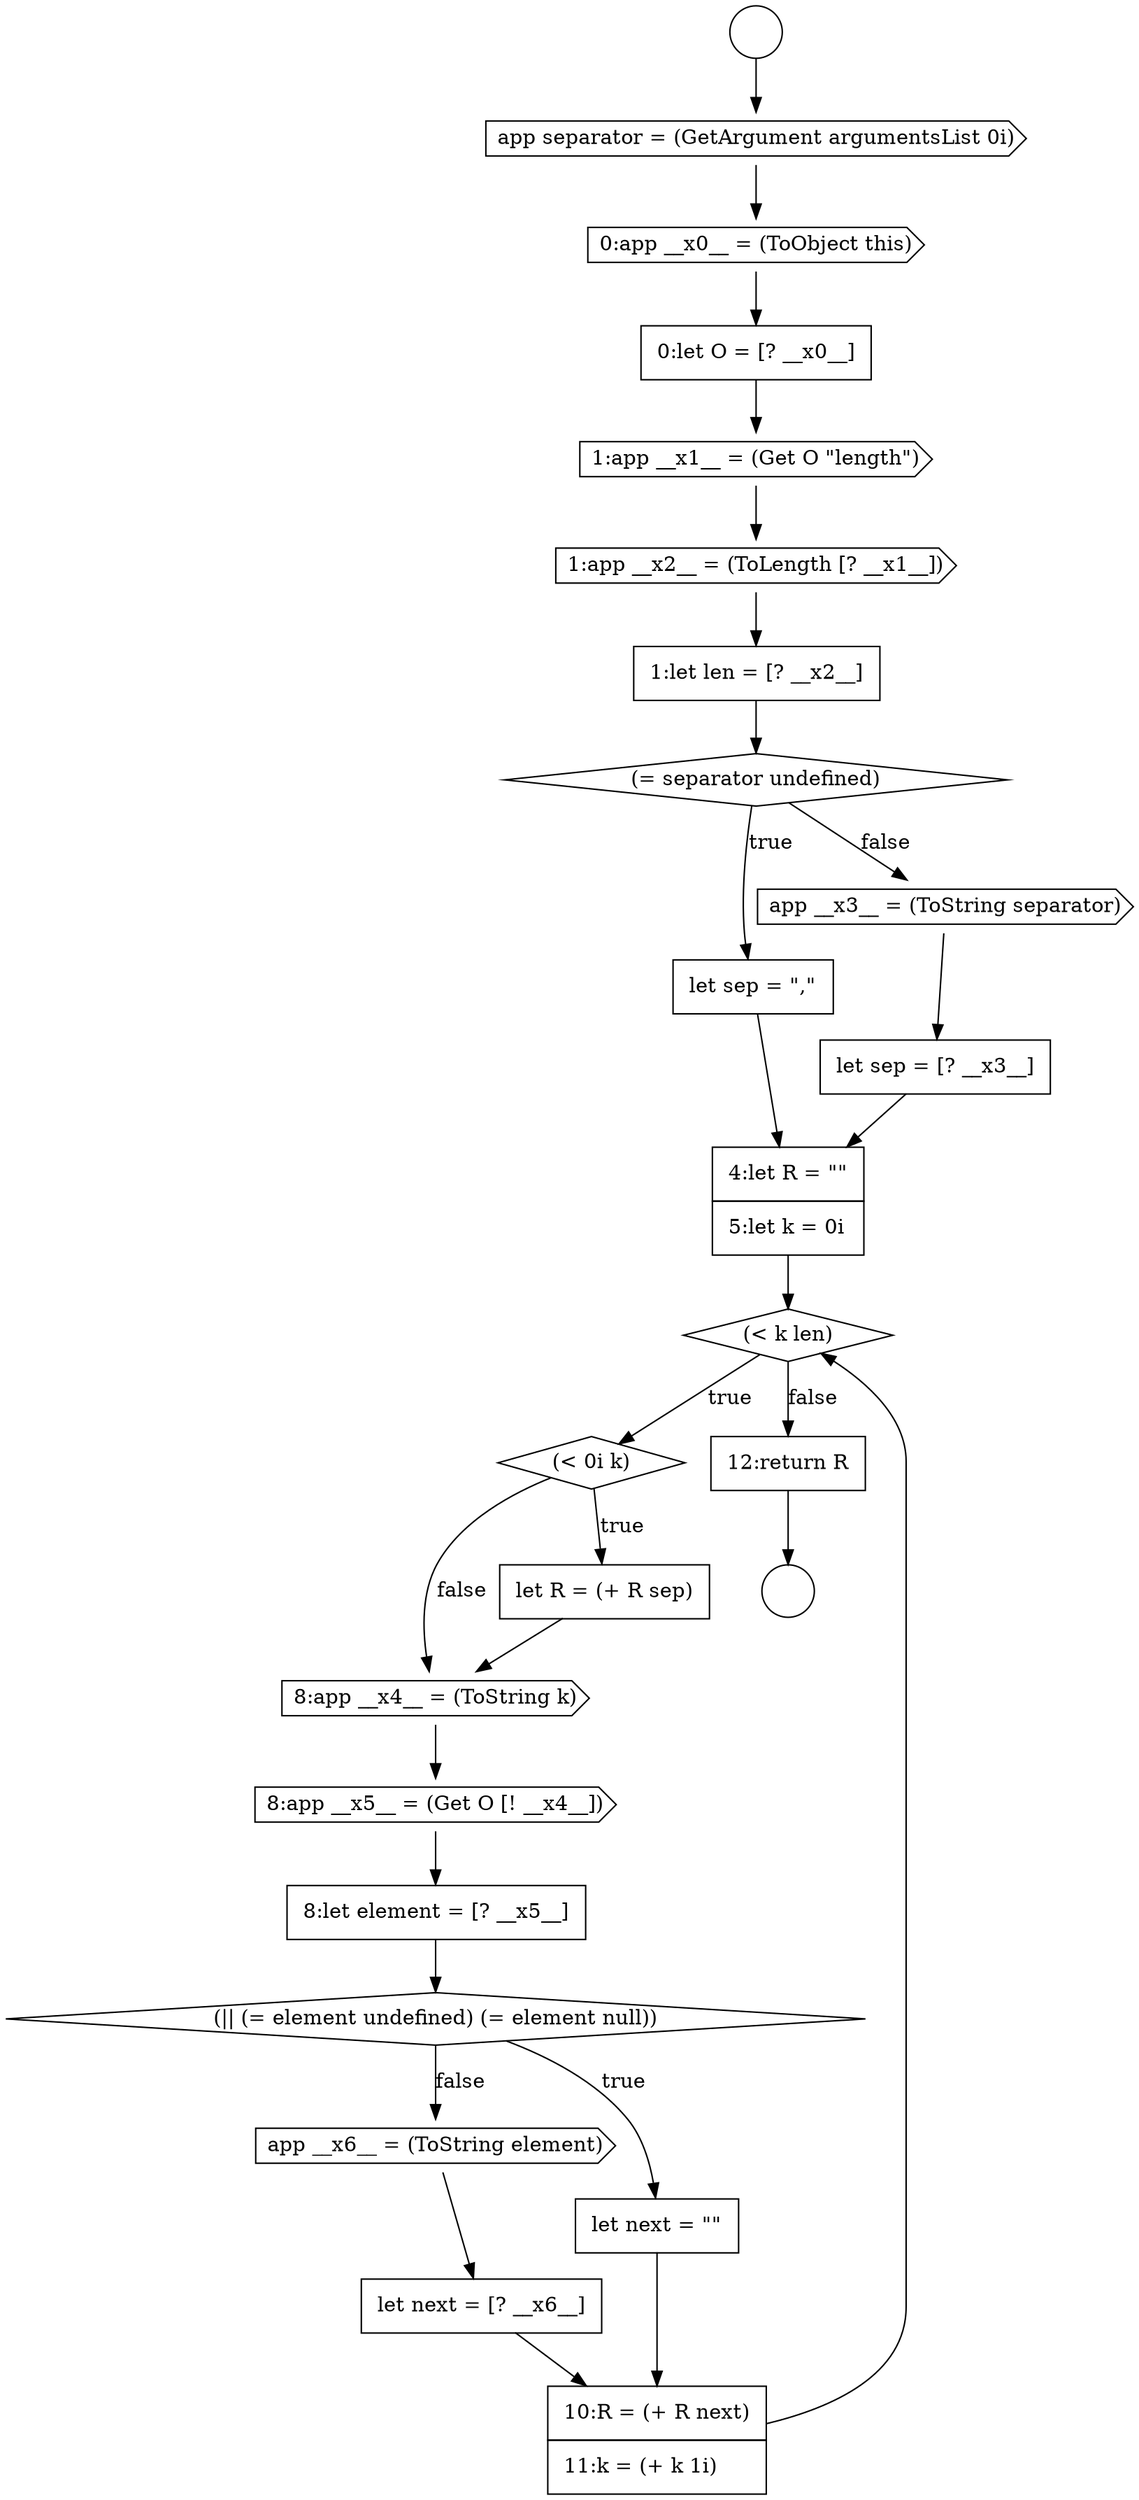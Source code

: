 digraph {
  node14084 [shape=none, margin=0, label=<<font color="black">
    <table border="0" cellborder="1" cellspacing="0" cellpadding="10">
      <tr><td align="left">let sep = &quot;,&quot;</td></tr>
    </table>
  </font>> color="black" fillcolor="white" style=filled]
  node14088 [shape=diamond, label=<<font color="black">(&lt; k len)</font>> color="black" fillcolor="white" style=filled]
  node14096 [shape=cds, label=<<font color="black">app __x6__ = (ToString element)</font>> color="black" fillcolor="white" style=filled]
  node14075 [shape=circle label=" " color="black" fillcolor="white" style=filled]
  node14077 [shape=cds, label=<<font color="black">app separator = (GetArgument argumentsList 0i)</font>> color="black" fillcolor="white" style=filled]
  node14080 [shape=cds, label=<<font color="black">1:app __x1__ = (Get O &quot;length&quot;)</font>> color="black" fillcolor="white" style=filled]
  node14091 [shape=cds, label=<<font color="black">8:app __x4__ = (ToString k)</font>> color="black" fillcolor="white" style=filled]
  node14098 [shape=none, margin=0, label=<<font color="black">
    <table border="0" cellborder="1" cellspacing="0" cellpadding="10">
      <tr><td align="left">10:R = (+ R next)</td></tr>
      <tr><td align="left">11:k = (+ k 1i)</td></tr>
    </table>
  </font>> color="black" fillcolor="white" style=filled]
  node14094 [shape=diamond, label=<<font color="black">(|| (= element undefined) (= element null))</font>> color="black" fillcolor="white" style=filled]
  node14078 [shape=cds, label=<<font color="black">0:app __x0__ = (ToObject this)</font>> color="black" fillcolor="white" style=filled]
  node14093 [shape=none, margin=0, label=<<font color="black">
    <table border="0" cellborder="1" cellspacing="0" cellpadding="10">
      <tr><td align="left">8:let element = [? __x5__]</td></tr>
    </table>
  </font>> color="black" fillcolor="white" style=filled]
  node14089 [shape=diamond, label=<<font color="black">(&lt; 0i k)</font>> color="black" fillcolor="white" style=filled]
  node14099 [shape=none, margin=0, label=<<font color="black">
    <table border="0" cellborder="1" cellspacing="0" cellpadding="10">
      <tr><td align="left">12:return R</td></tr>
    </table>
  </font>> color="black" fillcolor="white" style=filled]
  node14092 [shape=cds, label=<<font color="black">8:app __x5__ = (Get O [! __x4__])</font>> color="black" fillcolor="white" style=filled]
  node14085 [shape=cds, label=<<font color="black">app __x3__ = (ToString separator)</font>> color="black" fillcolor="white" style=filled]
  node14097 [shape=none, margin=0, label=<<font color="black">
    <table border="0" cellborder="1" cellspacing="0" cellpadding="10">
      <tr><td align="left">let next = [? __x6__]</td></tr>
    </table>
  </font>> color="black" fillcolor="white" style=filled]
  node14095 [shape=none, margin=0, label=<<font color="black">
    <table border="0" cellborder="1" cellspacing="0" cellpadding="10">
      <tr><td align="left">let next = &quot;&quot;</td></tr>
    </table>
  </font>> color="black" fillcolor="white" style=filled]
  node14076 [shape=circle label=" " color="black" fillcolor="white" style=filled]
  node14082 [shape=none, margin=0, label=<<font color="black">
    <table border="0" cellborder="1" cellspacing="0" cellpadding="10">
      <tr><td align="left">1:let len = [? __x2__]</td></tr>
    </table>
  </font>> color="black" fillcolor="white" style=filled]
  node14081 [shape=cds, label=<<font color="black">1:app __x2__ = (ToLength [? __x1__])</font>> color="black" fillcolor="white" style=filled]
  node14086 [shape=none, margin=0, label=<<font color="black">
    <table border="0" cellborder="1" cellspacing="0" cellpadding="10">
      <tr><td align="left">let sep = [? __x3__]</td></tr>
    </table>
  </font>> color="black" fillcolor="white" style=filled]
  node14083 [shape=diamond, label=<<font color="black">(= separator undefined)</font>> color="black" fillcolor="white" style=filled]
  node14079 [shape=none, margin=0, label=<<font color="black">
    <table border="0" cellborder="1" cellspacing="0" cellpadding="10">
      <tr><td align="left">0:let O = [? __x0__]</td></tr>
    </table>
  </font>> color="black" fillcolor="white" style=filled]
  node14090 [shape=none, margin=0, label=<<font color="black">
    <table border="0" cellborder="1" cellspacing="0" cellpadding="10">
      <tr><td align="left">let R = (+ R sep)</td></tr>
    </table>
  </font>> color="black" fillcolor="white" style=filled]
  node14087 [shape=none, margin=0, label=<<font color="black">
    <table border="0" cellborder="1" cellspacing="0" cellpadding="10">
      <tr><td align="left">4:let R = &quot;&quot;</td></tr>
      <tr><td align="left">5:let k = 0i</td></tr>
    </table>
  </font>> color="black" fillcolor="white" style=filled]
  node14096 -> node14097 [ color="black"]
  node14078 -> node14079 [ color="black"]
  node14083 -> node14084 [label=<<font color="black">true</font>> color="black"]
  node14083 -> node14085 [label=<<font color="black">false</font>> color="black"]
  node14085 -> node14086 [ color="black"]
  node14087 -> node14088 [ color="black"]
  node14093 -> node14094 [ color="black"]
  node14098 -> node14088 [ color="black"]
  node14095 -> node14098 [ color="black"]
  node14097 -> node14098 [ color="black"]
  node14075 -> node14077 [ color="black"]
  node14082 -> node14083 [ color="black"]
  node14081 -> node14082 [ color="black"]
  node14077 -> node14078 [ color="black"]
  node14091 -> node14092 [ color="black"]
  node14088 -> node14089 [label=<<font color="black">true</font>> color="black"]
  node14088 -> node14099 [label=<<font color="black">false</font>> color="black"]
  node14079 -> node14080 [ color="black"]
  node14090 -> node14091 [ color="black"]
  node14099 -> node14076 [ color="black"]
  node14084 -> node14087 [ color="black"]
  node14094 -> node14095 [label=<<font color="black">true</font>> color="black"]
  node14094 -> node14096 [label=<<font color="black">false</font>> color="black"]
  node14086 -> node14087 [ color="black"]
  node14092 -> node14093 [ color="black"]
  node14080 -> node14081 [ color="black"]
  node14089 -> node14090 [label=<<font color="black">true</font>> color="black"]
  node14089 -> node14091 [label=<<font color="black">false</font>> color="black"]
}
